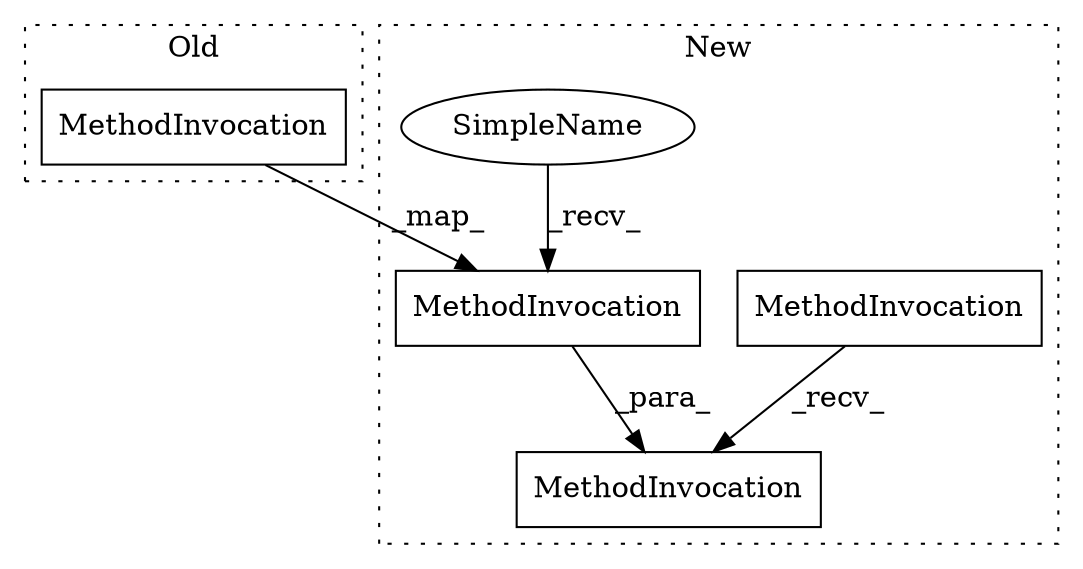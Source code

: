 digraph G {
subgraph cluster0 {
3 [label="MethodInvocation" a="32" s="2614,2673" l="25,1" shape="box"];
label = "Old";
style="dotted";
}
subgraph cluster1 {
1 [label="MethodInvocation" a="32" s="5798,5840" l="11,1" shape="box"];
2 [label="MethodInvocation" a="32" s="5842,5888" l="5,1" shape="box"];
4 [label="MethodInvocation" a="32" s="5853,5887" l="7,1" shape="box"];
5 [label="SimpleName" a="42" s="5847" l="5" shape="ellipse"];
label = "New";
style="dotted";
}
1 -> 2 [label="_recv_"];
3 -> 4 [label="_map_"];
4 -> 2 [label="_para_"];
5 -> 4 [label="_recv_"];
}